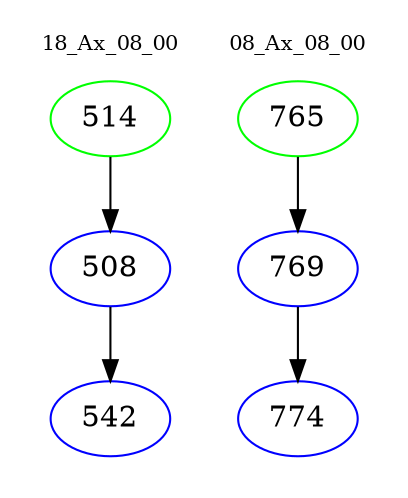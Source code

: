 digraph{
subgraph cluster_0 {
color = white
label = "18_Ax_08_00";
fontsize=10;
T0_514 [label="514", color="green"]
T0_514 -> T0_508 [color="black"]
T0_508 [label="508", color="blue"]
T0_508 -> T0_542 [color="black"]
T0_542 [label="542", color="blue"]
}
subgraph cluster_1 {
color = white
label = "08_Ax_08_00";
fontsize=10;
T1_765 [label="765", color="green"]
T1_765 -> T1_769 [color="black"]
T1_769 [label="769", color="blue"]
T1_769 -> T1_774 [color="black"]
T1_774 [label="774", color="blue"]
}
}
